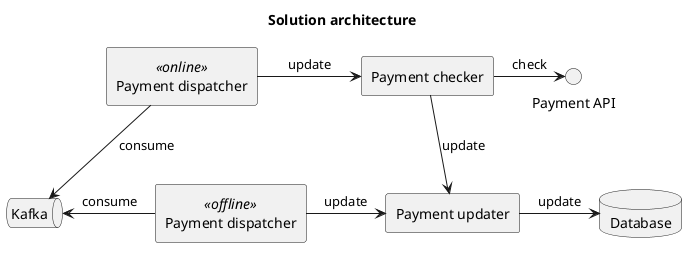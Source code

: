 @startuml

Title Solution architecture

queue "Kafka" as K
interface "Payment API" as PA
database "Database" as DB
rectangle "Payment dispatcher" <<online>> as PDON
rectangle "Payment dispatcher" <<offline>> as PDOFF
rectangle "Payment checker" as PC
rectangle "Payment updater" as PU

K <- PDOFF: consume
PDOFF -> PU: update
PU -> DB: update
K <-u- PDON: consume
PDON -> PC: update
PC -> PA: check
PC --> PU: update

@enduml
